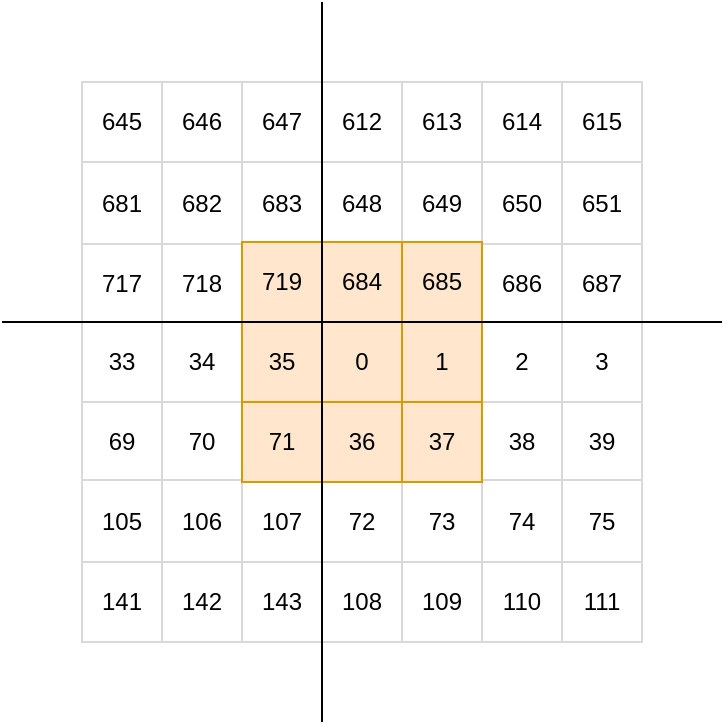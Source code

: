 <mxfile version="17.4.6" type="device"><diagram id="BiQbuqXu6mQ61mf4uecN" name="Page-1"><mxGraphModel dx="558" dy="324" grid="1" gridSize="10" guides="1" tooltips="1" connect="1" arrows="1" fold="1" page="1" pageScale="1" pageWidth="827" pageHeight="1169" math="0" shadow="0"><root><mxCell id="0"/><mxCell id="1" parent="0"/><mxCell id="veyehHBw5Lt4C_k-lG1a-198" value="" style="shape=table;html=1;whiteSpace=wrap;startSize=0;container=1;collapsible=0;childLayout=tableLayout;strokeColor=#D9D9D9;" vertex="1" parent="1"><mxGeometry x="160" y="160" width="280" height="280" as="geometry"/></mxCell><mxCell id="veyehHBw5Lt4C_k-lG1a-199" value="" style="shape=tableRow;horizontal=0;startSize=0;swimlaneHead=0;swimlaneBody=0;top=0;left=0;bottom=0;right=0;collapsible=0;dropTarget=0;fillColor=none;points=[[0,0.5],[1,0.5]];portConstraint=eastwest;strokeColor=#B5B5B5;" vertex="1" parent="veyehHBw5Lt4C_k-lG1a-198"><mxGeometry width="280" height="40" as="geometry"/></mxCell><mxCell id="veyehHBw5Lt4C_k-lG1a-200" value="645" style="shape=partialRectangle;html=1;whiteSpace=wrap;connectable=0;fillColor=none;top=0;left=0;bottom=0;right=0;overflow=hidden;strokeColor=#B5B5B5;" vertex="1" parent="veyehHBw5Lt4C_k-lG1a-199"><mxGeometry width="40" height="40" as="geometry"><mxRectangle width="40" height="40" as="alternateBounds"/></mxGeometry></mxCell><mxCell id="veyehHBw5Lt4C_k-lG1a-201" value="646" style="shape=partialRectangle;html=1;whiteSpace=wrap;connectable=0;fillColor=none;top=0;left=0;bottom=0;right=0;overflow=hidden;strokeColor=#B5B5B5;" vertex="1" parent="veyehHBw5Lt4C_k-lG1a-199"><mxGeometry x="40" width="40" height="40" as="geometry"><mxRectangle width="40" height="40" as="alternateBounds"/></mxGeometry></mxCell><mxCell id="veyehHBw5Lt4C_k-lG1a-202" value="647" style="shape=partialRectangle;html=1;whiteSpace=wrap;connectable=0;fillColor=none;top=0;left=0;bottom=0;right=0;overflow=hidden;strokeColor=#B5B5B5;" vertex="1" parent="veyehHBw5Lt4C_k-lG1a-199"><mxGeometry x="80" width="40" height="40" as="geometry"><mxRectangle width="40" height="40" as="alternateBounds"/></mxGeometry></mxCell><mxCell id="veyehHBw5Lt4C_k-lG1a-227" value="612" style="shape=partialRectangle;html=1;whiteSpace=wrap;connectable=0;fillColor=none;top=0;left=0;bottom=0;right=0;overflow=hidden;strokeColor=#B5B5B5;" vertex="1" parent="veyehHBw5Lt4C_k-lG1a-199"><mxGeometry x="120" width="40" height="40" as="geometry"><mxRectangle width="40" height="40" as="alternateBounds"/></mxGeometry></mxCell><mxCell id="veyehHBw5Lt4C_k-lG1a-234" value="613" style="shape=partialRectangle;html=1;whiteSpace=wrap;connectable=0;fillColor=none;top=0;left=0;bottom=0;right=0;overflow=hidden;strokeColor=#B5B5B5;" vertex="1" parent="veyehHBw5Lt4C_k-lG1a-199"><mxGeometry x="160" width="40" height="40" as="geometry"><mxRectangle width="40" height="40" as="alternateBounds"/></mxGeometry></mxCell><mxCell id="veyehHBw5Lt4C_k-lG1a-241" value="614" style="shape=partialRectangle;html=1;whiteSpace=wrap;connectable=0;fillColor=none;top=0;left=0;bottom=0;right=0;overflow=hidden;strokeColor=#B5B5B5;" vertex="1" parent="veyehHBw5Lt4C_k-lG1a-199"><mxGeometry x="200" width="40" height="40" as="geometry"><mxRectangle width="40" height="40" as="alternateBounds"/></mxGeometry></mxCell><mxCell id="veyehHBw5Lt4C_k-lG1a-248" value="615" style="shape=partialRectangle;html=1;whiteSpace=wrap;connectable=0;fillColor=none;top=0;left=0;bottom=0;right=0;overflow=hidden;strokeColor=#B5B5B5;" vertex="1" parent="veyehHBw5Lt4C_k-lG1a-199"><mxGeometry x="240" width="40" height="40" as="geometry"><mxRectangle width="40" height="40" as="alternateBounds"/></mxGeometry></mxCell><mxCell id="veyehHBw5Lt4C_k-lG1a-203" value="" style="shape=tableRow;horizontal=0;startSize=0;swimlaneHead=0;swimlaneBody=0;top=0;left=0;bottom=0;right=0;collapsible=0;dropTarget=0;fillColor=none;points=[[0,0.5],[1,0.5]];portConstraint=eastwest;strokeColor=#B5B5B5;" vertex="1" parent="veyehHBw5Lt4C_k-lG1a-198"><mxGeometry y="40" width="280" height="41" as="geometry"/></mxCell><mxCell id="veyehHBw5Lt4C_k-lG1a-204" value="681" style="shape=partialRectangle;html=1;whiteSpace=wrap;connectable=0;fillColor=none;top=0;left=0;bottom=0;right=0;overflow=hidden;strokeColor=#B5B5B5;" vertex="1" parent="veyehHBw5Lt4C_k-lG1a-203"><mxGeometry width="40" height="41" as="geometry"><mxRectangle width="40" height="41" as="alternateBounds"/></mxGeometry></mxCell><mxCell id="veyehHBw5Lt4C_k-lG1a-205" value="682" style="shape=partialRectangle;html=1;whiteSpace=wrap;connectable=0;fillColor=none;top=0;left=0;bottom=0;right=0;overflow=hidden;strokeColor=#B5B5B5;" vertex="1" parent="veyehHBw5Lt4C_k-lG1a-203"><mxGeometry x="40" width="40" height="41" as="geometry"><mxRectangle width="40" height="41" as="alternateBounds"/></mxGeometry></mxCell><mxCell id="veyehHBw5Lt4C_k-lG1a-206" value="683" style="shape=partialRectangle;html=1;whiteSpace=wrap;connectable=0;fillColor=none;top=0;left=0;bottom=0;right=0;overflow=hidden;strokeColor=#B5B5B5;" vertex="1" parent="veyehHBw5Lt4C_k-lG1a-203"><mxGeometry x="80" width="40" height="41" as="geometry"><mxRectangle width="40" height="41" as="alternateBounds"/></mxGeometry></mxCell><mxCell id="veyehHBw5Lt4C_k-lG1a-228" value="648" style="shape=partialRectangle;html=1;whiteSpace=wrap;connectable=0;fillColor=none;top=0;left=0;bottom=0;right=0;overflow=hidden;strokeColor=#B5B5B5;" vertex="1" parent="veyehHBw5Lt4C_k-lG1a-203"><mxGeometry x="120" width="40" height="41" as="geometry"><mxRectangle width="40" height="41" as="alternateBounds"/></mxGeometry></mxCell><mxCell id="veyehHBw5Lt4C_k-lG1a-235" value="649" style="shape=partialRectangle;html=1;whiteSpace=wrap;connectable=0;fillColor=none;top=0;left=0;bottom=0;right=0;overflow=hidden;strokeColor=#B5B5B5;" vertex="1" parent="veyehHBw5Lt4C_k-lG1a-203"><mxGeometry x="160" width="40" height="41" as="geometry"><mxRectangle width="40" height="41" as="alternateBounds"/></mxGeometry></mxCell><mxCell id="veyehHBw5Lt4C_k-lG1a-242" value="650" style="shape=partialRectangle;html=1;whiteSpace=wrap;connectable=0;fillColor=none;top=0;left=0;bottom=0;right=0;overflow=hidden;strokeColor=#B5B5B5;" vertex="1" parent="veyehHBw5Lt4C_k-lG1a-203"><mxGeometry x="200" width="40" height="41" as="geometry"><mxRectangle width="40" height="41" as="alternateBounds"/></mxGeometry></mxCell><mxCell id="veyehHBw5Lt4C_k-lG1a-249" value="651" style="shape=partialRectangle;html=1;whiteSpace=wrap;connectable=0;fillColor=none;top=0;left=0;bottom=0;right=0;overflow=hidden;strokeColor=#B5B5B5;" vertex="1" parent="veyehHBw5Lt4C_k-lG1a-203"><mxGeometry x="240" width="40" height="41" as="geometry"><mxRectangle width="40" height="41" as="alternateBounds"/></mxGeometry></mxCell><mxCell id="veyehHBw5Lt4C_k-lG1a-207" value="" style="shape=tableRow;horizontal=0;startSize=0;swimlaneHead=0;swimlaneBody=0;top=0;left=0;bottom=0;right=0;collapsible=0;dropTarget=0;fillColor=none;points=[[0,0.5],[1,0.5]];portConstraint=eastwest;strokeColor=#B5B5B5;" vertex="1" parent="veyehHBw5Lt4C_k-lG1a-198"><mxGeometry y="81" width="280" height="39" as="geometry"/></mxCell><mxCell id="veyehHBw5Lt4C_k-lG1a-208" value="717" style="shape=partialRectangle;html=1;whiteSpace=wrap;connectable=0;fillColor=none;top=0;left=0;bottom=0;right=0;overflow=hidden;strokeColor=#B5B5B5;" vertex="1" parent="veyehHBw5Lt4C_k-lG1a-207"><mxGeometry width="40" height="39" as="geometry"><mxRectangle width="40" height="39" as="alternateBounds"/></mxGeometry></mxCell><mxCell id="veyehHBw5Lt4C_k-lG1a-209" value="718" style="shape=partialRectangle;html=1;whiteSpace=wrap;connectable=0;fillColor=none;top=0;left=0;bottom=0;right=0;overflow=hidden;strokeColor=#B5B5B5;" vertex="1" parent="veyehHBw5Lt4C_k-lG1a-207"><mxGeometry x="40" width="40" height="39" as="geometry"><mxRectangle width="40" height="39" as="alternateBounds"/></mxGeometry></mxCell><mxCell id="veyehHBw5Lt4C_k-lG1a-210" value="" style="shape=partialRectangle;html=1;whiteSpace=wrap;connectable=0;fillColor=none;top=0;left=0;bottom=0;right=0;overflow=hidden;pointerEvents=1;strokeColor=#B5B5B5;" vertex="1" parent="veyehHBw5Lt4C_k-lG1a-207"><mxGeometry x="80" width="40" height="39" as="geometry"><mxRectangle width="40" height="39" as="alternateBounds"/></mxGeometry></mxCell><mxCell id="veyehHBw5Lt4C_k-lG1a-229" style="shape=partialRectangle;html=1;whiteSpace=wrap;connectable=0;fillColor=none;top=0;left=0;bottom=0;right=0;overflow=hidden;pointerEvents=1;strokeColor=#B5B5B5;" vertex="1" parent="veyehHBw5Lt4C_k-lG1a-207"><mxGeometry x="120" width="40" height="39" as="geometry"><mxRectangle width="40" height="39" as="alternateBounds"/></mxGeometry></mxCell><mxCell id="veyehHBw5Lt4C_k-lG1a-236" style="shape=partialRectangle;html=1;whiteSpace=wrap;connectable=0;fillColor=none;top=0;left=0;bottom=0;right=0;overflow=hidden;pointerEvents=1;strokeColor=#B5B5B5;" vertex="1" parent="veyehHBw5Lt4C_k-lG1a-207"><mxGeometry x="160" width="40" height="39" as="geometry"><mxRectangle width="40" height="39" as="alternateBounds"/></mxGeometry></mxCell><mxCell id="veyehHBw5Lt4C_k-lG1a-243" value="686" style="shape=partialRectangle;html=1;whiteSpace=wrap;connectable=0;fillColor=none;top=0;left=0;bottom=0;right=0;overflow=hidden;pointerEvents=1;strokeColor=#B5B5B5;" vertex="1" parent="veyehHBw5Lt4C_k-lG1a-207"><mxGeometry x="200" width="40" height="39" as="geometry"><mxRectangle width="40" height="39" as="alternateBounds"/></mxGeometry></mxCell><mxCell id="veyehHBw5Lt4C_k-lG1a-250" value="687" style="shape=partialRectangle;html=1;whiteSpace=wrap;connectable=0;fillColor=none;top=0;left=0;bottom=0;right=0;overflow=hidden;pointerEvents=1;strokeColor=#B5B5B5;" vertex="1" parent="veyehHBw5Lt4C_k-lG1a-207"><mxGeometry x="240" width="40" height="39" as="geometry"><mxRectangle width="40" height="39" as="alternateBounds"/></mxGeometry></mxCell><mxCell id="veyehHBw5Lt4C_k-lG1a-211" style="shape=tableRow;horizontal=0;startSize=0;swimlaneHead=0;swimlaneBody=0;top=0;left=0;bottom=0;right=0;collapsible=0;dropTarget=0;fillColor=none;points=[[0,0.5],[1,0.5]];portConstraint=eastwest;strokeColor=#B5B5B5;" vertex="1" parent="veyehHBw5Lt4C_k-lG1a-198"><mxGeometry y="120" width="280" height="40" as="geometry"/></mxCell><mxCell id="veyehHBw5Lt4C_k-lG1a-212" value="33" style="shape=partialRectangle;html=1;whiteSpace=wrap;connectable=0;fillColor=none;top=0;left=0;bottom=0;right=0;overflow=hidden;strokeColor=#B5B5B5;" vertex="1" parent="veyehHBw5Lt4C_k-lG1a-211"><mxGeometry width="40" height="40" as="geometry"><mxRectangle width="40" height="40" as="alternateBounds"/></mxGeometry></mxCell><mxCell id="veyehHBw5Lt4C_k-lG1a-213" value="34" style="shape=partialRectangle;html=1;whiteSpace=wrap;connectable=0;fillColor=none;top=0;left=0;bottom=0;right=0;overflow=hidden;strokeColor=#B5B5B5;" vertex="1" parent="veyehHBw5Lt4C_k-lG1a-211"><mxGeometry x="40" width="40" height="40" as="geometry"><mxRectangle width="40" height="40" as="alternateBounds"/></mxGeometry></mxCell><mxCell id="veyehHBw5Lt4C_k-lG1a-214" style="shape=partialRectangle;html=1;whiteSpace=wrap;connectable=0;fillColor=none;top=0;left=0;bottom=0;right=0;overflow=hidden;pointerEvents=1;strokeColor=#B5B5B5;" vertex="1" parent="veyehHBw5Lt4C_k-lG1a-211"><mxGeometry x="80" width="40" height="40" as="geometry"><mxRectangle width="40" height="40" as="alternateBounds"/></mxGeometry></mxCell><mxCell id="veyehHBw5Lt4C_k-lG1a-230" style="shape=partialRectangle;html=1;whiteSpace=wrap;connectable=0;fillColor=none;top=0;left=0;bottom=0;right=0;overflow=hidden;pointerEvents=1;strokeColor=#B5B5B5;" vertex="1" parent="veyehHBw5Lt4C_k-lG1a-211"><mxGeometry x="120" width="40" height="40" as="geometry"><mxRectangle width="40" height="40" as="alternateBounds"/></mxGeometry></mxCell><mxCell id="veyehHBw5Lt4C_k-lG1a-237" style="shape=partialRectangle;html=1;whiteSpace=wrap;connectable=0;fillColor=none;top=0;left=0;bottom=0;right=0;overflow=hidden;pointerEvents=1;strokeColor=#B5B5B5;" vertex="1" parent="veyehHBw5Lt4C_k-lG1a-211"><mxGeometry x="160" width="40" height="40" as="geometry"><mxRectangle width="40" height="40" as="alternateBounds"/></mxGeometry></mxCell><mxCell id="veyehHBw5Lt4C_k-lG1a-244" value="2" style="shape=partialRectangle;html=1;whiteSpace=wrap;connectable=0;fillColor=none;top=0;left=0;bottom=0;right=0;overflow=hidden;pointerEvents=1;strokeColor=#B5B5B5;" vertex="1" parent="veyehHBw5Lt4C_k-lG1a-211"><mxGeometry x="200" width="40" height="40" as="geometry"><mxRectangle width="40" height="40" as="alternateBounds"/></mxGeometry></mxCell><mxCell id="veyehHBw5Lt4C_k-lG1a-251" value="3" style="shape=partialRectangle;html=1;whiteSpace=wrap;connectable=0;fillColor=none;top=0;left=0;bottom=0;right=0;overflow=hidden;pointerEvents=1;strokeColor=#B5B5B5;" vertex="1" parent="veyehHBw5Lt4C_k-lG1a-211"><mxGeometry x="240" width="40" height="40" as="geometry"><mxRectangle width="40" height="40" as="alternateBounds"/></mxGeometry></mxCell><mxCell id="veyehHBw5Lt4C_k-lG1a-215" style="shape=tableRow;horizontal=0;startSize=0;swimlaneHead=0;swimlaneBody=0;top=0;left=0;bottom=0;right=0;collapsible=0;dropTarget=0;fillColor=none;points=[[0,0.5],[1,0.5]];portConstraint=eastwest;strokeColor=#B5B5B5;" vertex="1" parent="veyehHBw5Lt4C_k-lG1a-198"><mxGeometry y="160" width="280" height="39" as="geometry"/></mxCell><mxCell id="veyehHBw5Lt4C_k-lG1a-216" value="69" style="shape=partialRectangle;html=1;whiteSpace=wrap;connectable=0;fillColor=none;top=0;left=0;bottom=0;right=0;overflow=hidden;strokeColor=#B5B5B5;" vertex="1" parent="veyehHBw5Lt4C_k-lG1a-215"><mxGeometry width="40" height="39" as="geometry"><mxRectangle width="40" height="39" as="alternateBounds"/></mxGeometry></mxCell><mxCell id="veyehHBw5Lt4C_k-lG1a-217" value="70" style="shape=partialRectangle;html=1;whiteSpace=wrap;connectable=0;fillColor=none;top=0;left=0;bottom=0;right=0;overflow=hidden;strokeColor=#B5B5B5;" vertex="1" parent="veyehHBw5Lt4C_k-lG1a-215"><mxGeometry x="40" width="40" height="39" as="geometry"><mxRectangle width="40" height="39" as="alternateBounds"/></mxGeometry></mxCell><mxCell id="veyehHBw5Lt4C_k-lG1a-218" style="shape=partialRectangle;html=1;whiteSpace=wrap;connectable=0;fillColor=none;top=0;left=0;bottom=0;right=0;overflow=hidden;pointerEvents=1;strokeColor=#B5B5B5;" vertex="1" parent="veyehHBw5Lt4C_k-lG1a-215"><mxGeometry x="80" width="40" height="39" as="geometry"><mxRectangle width="40" height="39" as="alternateBounds"/></mxGeometry></mxCell><mxCell id="veyehHBw5Lt4C_k-lG1a-231" style="shape=partialRectangle;html=1;whiteSpace=wrap;connectable=0;fillColor=none;top=0;left=0;bottom=0;right=0;overflow=hidden;pointerEvents=1;strokeColor=#B5B5B5;" vertex="1" parent="veyehHBw5Lt4C_k-lG1a-215"><mxGeometry x="120" width="40" height="39" as="geometry"><mxRectangle width="40" height="39" as="alternateBounds"/></mxGeometry></mxCell><mxCell id="veyehHBw5Lt4C_k-lG1a-238" style="shape=partialRectangle;html=1;whiteSpace=wrap;connectable=0;fillColor=none;top=0;left=0;bottom=0;right=0;overflow=hidden;pointerEvents=1;strokeColor=#B5B5B5;" vertex="1" parent="veyehHBw5Lt4C_k-lG1a-215"><mxGeometry x="160" width="40" height="39" as="geometry"><mxRectangle width="40" height="39" as="alternateBounds"/></mxGeometry></mxCell><mxCell id="veyehHBw5Lt4C_k-lG1a-245" value="38" style="shape=partialRectangle;html=1;whiteSpace=wrap;connectable=0;fillColor=none;top=0;left=0;bottom=0;right=0;overflow=hidden;pointerEvents=1;strokeColor=#B5B5B5;" vertex="1" parent="veyehHBw5Lt4C_k-lG1a-215"><mxGeometry x="200" width="40" height="39" as="geometry"><mxRectangle width="40" height="39" as="alternateBounds"/></mxGeometry></mxCell><mxCell id="veyehHBw5Lt4C_k-lG1a-252" value="39" style="shape=partialRectangle;html=1;whiteSpace=wrap;connectable=0;fillColor=none;top=0;left=0;bottom=0;right=0;overflow=hidden;pointerEvents=1;strokeColor=#B5B5B5;" vertex="1" parent="veyehHBw5Lt4C_k-lG1a-215"><mxGeometry x="240" width="40" height="39" as="geometry"><mxRectangle width="40" height="39" as="alternateBounds"/></mxGeometry></mxCell><mxCell id="veyehHBw5Lt4C_k-lG1a-219" style="shape=tableRow;horizontal=0;startSize=0;swimlaneHead=0;swimlaneBody=0;top=0;left=0;bottom=0;right=0;collapsible=0;dropTarget=0;fillColor=none;points=[[0,0.5],[1,0.5]];portConstraint=eastwest;strokeColor=#B5B5B5;" vertex="1" parent="veyehHBw5Lt4C_k-lG1a-198"><mxGeometry y="199" width="280" height="41" as="geometry"/></mxCell><mxCell id="veyehHBw5Lt4C_k-lG1a-220" value="105" style="shape=partialRectangle;html=1;whiteSpace=wrap;connectable=0;fillColor=none;top=0;left=0;bottom=0;right=0;overflow=hidden;strokeColor=#B5B5B5;" vertex="1" parent="veyehHBw5Lt4C_k-lG1a-219"><mxGeometry width="40" height="41" as="geometry"><mxRectangle width="40" height="41" as="alternateBounds"/></mxGeometry></mxCell><mxCell id="veyehHBw5Lt4C_k-lG1a-221" value="106" style="shape=partialRectangle;html=1;whiteSpace=wrap;connectable=0;fillColor=none;top=0;left=0;bottom=0;right=0;overflow=hidden;strokeColor=#B5B5B5;" vertex="1" parent="veyehHBw5Lt4C_k-lG1a-219"><mxGeometry x="40" width="40" height="41" as="geometry"><mxRectangle width="40" height="41" as="alternateBounds"/></mxGeometry></mxCell><mxCell id="veyehHBw5Lt4C_k-lG1a-222" value="107" style="shape=partialRectangle;html=1;whiteSpace=wrap;connectable=0;fillColor=none;top=0;left=0;bottom=0;right=0;overflow=hidden;pointerEvents=1;strokeColor=#B5B5B5;" vertex="1" parent="veyehHBw5Lt4C_k-lG1a-219"><mxGeometry x="80" width="40" height="41" as="geometry"><mxRectangle width="40" height="41" as="alternateBounds"/></mxGeometry></mxCell><mxCell id="veyehHBw5Lt4C_k-lG1a-232" value="72" style="shape=partialRectangle;html=1;whiteSpace=wrap;connectable=0;fillColor=none;top=0;left=0;bottom=0;right=0;overflow=hidden;pointerEvents=1;strokeColor=#B5B5B5;" vertex="1" parent="veyehHBw5Lt4C_k-lG1a-219"><mxGeometry x="120" width="40" height="41" as="geometry"><mxRectangle width="40" height="41" as="alternateBounds"/></mxGeometry></mxCell><mxCell id="veyehHBw5Lt4C_k-lG1a-239" value="73" style="shape=partialRectangle;html=1;whiteSpace=wrap;connectable=0;fillColor=none;top=0;left=0;bottom=0;right=0;overflow=hidden;pointerEvents=1;strokeColor=#B5B5B5;" vertex="1" parent="veyehHBw5Lt4C_k-lG1a-219"><mxGeometry x="160" width="40" height="41" as="geometry"><mxRectangle width="40" height="41" as="alternateBounds"/></mxGeometry></mxCell><mxCell id="veyehHBw5Lt4C_k-lG1a-246" value="74" style="shape=partialRectangle;html=1;whiteSpace=wrap;connectable=0;fillColor=none;top=0;left=0;bottom=0;right=0;overflow=hidden;pointerEvents=1;strokeColor=#B5B5B5;" vertex="1" parent="veyehHBw5Lt4C_k-lG1a-219"><mxGeometry x="200" width="40" height="41" as="geometry"><mxRectangle width="40" height="41" as="alternateBounds"/></mxGeometry></mxCell><mxCell id="veyehHBw5Lt4C_k-lG1a-253" value="75" style="shape=partialRectangle;html=1;whiteSpace=wrap;connectable=0;fillColor=none;top=0;left=0;bottom=0;right=0;overflow=hidden;pointerEvents=1;strokeColor=#B5B5B5;" vertex="1" parent="veyehHBw5Lt4C_k-lG1a-219"><mxGeometry x="240" width="40" height="41" as="geometry"><mxRectangle width="40" height="41" as="alternateBounds"/></mxGeometry></mxCell><mxCell id="veyehHBw5Lt4C_k-lG1a-223" style="shape=tableRow;horizontal=0;startSize=0;swimlaneHead=0;swimlaneBody=0;top=0;left=0;bottom=0;right=0;collapsible=0;dropTarget=0;fillColor=none;points=[[0,0.5],[1,0.5]];portConstraint=eastwest;strokeColor=#B5B5B5;" vertex="1" parent="veyehHBw5Lt4C_k-lG1a-198"><mxGeometry y="240" width="280" height="40" as="geometry"/></mxCell><mxCell id="veyehHBw5Lt4C_k-lG1a-224" value="141" style="shape=partialRectangle;html=1;whiteSpace=wrap;connectable=0;fillColor=none;top=0;left=0;bottom=0;right=0;overflow=hidden;strokeColor=#B5B5B5;" vertex="1" parent="veyehHBw5Lt4C_k-lG1a-223"><mxGeometry width="40" height="40" as="geometry"><mxRectangle width="40" height="40" as="alternateBounds"/></mxGeometry></mxCell><mxCell id="veyehHBw5Lt4C_k-lG1a-225" value="142" style="shape=partialRectangle;html=1;whiteSpace=wrap;connectable=0;fillColor=none;top=0;left=0;bottom=0;right=0;overflow=hidden;strokeColor=#B5B5B5;" vertex="1" parent="veyehHBw5Lt4C_k-lG1a-223"><mxGeometry x="40" width="40" height="40" as="geometry"><mxRectangle width="40" height="40" as="alternateBounds"/></mxGeometry></mxCell><mxCell id="veyehHBw5Lt4C_k-lG1a-226" value="143" style="shape=partialRectangle;html=1;whiteSpace=wrap;connectable=0;fillColor=none;top=0;left=0;bottom=0;right=0;overflow=hidden;pointerEvents=1;strokeColor=#B5B5B5;" vertex="1" parent="veyehHBw5Lt4C_k-lG1a-223"><mxGeometry x="80" width="40" height="40" as="geometry"><mxRectangle width="40" height="40" as="alternateBounds"/></mxGeometry></mxCell><mxCell id="veyehHBw5Lt4C_k-lG1a-233" value="108" style="shape=partialRectangle;html=1;whiteSpace=wrap;connectable=0;fillColor=none;top=0;left=0;bottom=0;right=0;overflow=hidden;pointerEvents=1;strokeColor=#B5B5B5;" vertex="1" parent="veyehHBw5Lt4C_k-lG1a-223"><mxGeometry x="120" width="40" height="40" as="geometry"><mxRectangle width="40" height="40" as="alternateBounds"/></mxGeometry></mxCell><mxCell id="veyehHBw5Lt4C_k-lG1a-240" value="109" style="shape=partialRectangle;html=1;whiteSpace=wrap;connectable=0;fillColor=none;top=0;left=0;bottom=0;right=0;overflow=hidden;pointerEvents=1;strokeColor=#B5B5B5;" vertex="1" parent="veyehHBw5Lt4C_k-lG1a-223"><mxGeometry x="160" width="40" height="40" as="geometry"><mxRectangle width="40" height="40" as="alternateBounds"/></mxGeometry></mxCell><mxCell id="veyehHBw5Lt4C_k-lG1a-247" value="110" style="shape=partialRectangle;html=1;whiteSpace=wrap;connectable=0;fillColor=none;top=0;left=0;bottom=0;right=0;overflow=hidden;pointerEvents=1;strokeColor=#B5B5B5;" vertex="1" parent="veyehHBw5Lt4C_k-lG1a-223"><mxGeometry x="200" width="40" height="40" as="geometry"><mxRectangle width="40" height="40" as="alternateBounds"/></mxGeometry></mxCell><mxCell id="veyehHBw5Lt4C_k-lG1a-254" value="111" style="shape=partialRectangle;html=1;whiteSpace=wrap;connectable=0;fillColor=none;top=0;left=0;bottom=0;right=0;overflow=hidden;pointerEvents=1;strokeColor=#B5B5B5;" vertex="1" parent="veyehHBw5Lt4C_k-lG1a-223"><mxGeometry x="240" width="40" height="40" as="geometry"><mxRectangle width="40" height="40" as="alternateBounds"/></mxGeometry></mxCell><mxCell id="veyehHBw5Lt4C_k-lG1a-255" value="" style="shape=table;html=1;whiteSpace=wrap;startSize=0;container=1;collapsible=0;childLayout=tableLayout;fillColor=#ffe6cc;strokeColor=#d79b00;" vertex="1" parent="1"><mxGeometry x="240" y="240" width="120" height="120" as="geometry"/></mxCell><mxCell id="veyehHBw5Lt4C_k-lG1a-256" style="shape=tableRow;horizontal=0;startSize=0;swimlaneHead=0;swimlaneBody=0;top=0;left=0;bottom=0;right=0;collapsible=0;dropTarget=0;fillColor=none;points=[[0,0.5],[1,0.5]];portConstraint=eastwest;" vertex="1" parent="veyehHBw5Lt4C_k-lG1a-255"><mxGeometry width="120" height="40" as="geometry"/></mxCell><mxCell id="veyehHBw5Lt4C_k-lG1a-257" value="719" style="shape=partialRectangle;html=1;whiteSpace=wrap;connectable=0;fillColor=none;top=0;left=0;bottom=0;right=0;overflow=hidden;" vertex="1" parent="veyehHBw5Lt4C_k-lG1a-256"><mxGeometry width="40" height="40" as="geometry"><mxRectangle width="40" height="40" as="alternateBounds"/></mxGeometry></mxCell><mxCell id="veyehHBw5Lt4C_k-lG1a-258" value="684" style="shape=partialRectangle;html=1;whiteSpace=wrap;connectable=0;fillColor=none;top=0;left=0;bottom=0;right=0;overflow=hidden;" vertex="1" parent="veyehHBw5Lt4C_k-lG1a-256"><mxGeometry x="40" width="40" height="40" as="geometry"><mxRectangle width="40" height="40" as="alternateBounds"/></mxGeometry></mxCell><mxCell id="veyehHBw5Lt4C_k-lG1a-259" value="685" style="shape=partialRectangle;html=1;whiteSpace=wrap;connectable=0;fillColor=none;top=0;left=0;bottom=0;right=0;overflow=hidden;" vertex="1" parent="veyehHBw5Lt4C_k-lG1a-256"><mxGeometry x="80" width="40" height="40" as="geometry"><mxRectangle width="40" height="40" as="alternateBounds"/></mxGeometry></mxCell><mxCell id="veyehHBw5Lt4C_k-lG1a-260" value="" style="shape=tableRow;horizontal=0;startSize=0;swimlaneHead=0;swimlaneBody=0;top=0;left=0;bottom=0;right=0;collapsible=0;dropTarget=0;fillColor=none;points=[[0,0.5],[1,0.5]];portConstraint=eastwest;" vertex="1" parent="veyehHBw5Lt4C_k-lG1a-255"><mxGeometry y="40" width="120" height="40" as="geometry"/></mxCell><mxCell id="veyehHBw5Lt4C_k-lG1a-261" value="35" style="shape=partialRectangle;html=1;whiteSpace=wrap;connectable=0;fillColor=none;top=0;left=0;bottom=0;right=0;overflow=hidden;" vertex="1" parent="veyehHBw5Lt4C_k-lG1a-260"><mxGeometry width="40" height="40" as="geometry"><mxRectangle width="40" height="40" as="alternateBounds"/></mxGeometry></mxCell><mxCell id="veyehHBw5Lt4C_k-lG1a-262" value="0" style="shape=partialRectangle;html=1;whiteSpace=wrap;connectable=0;fillColor=none;top=0;left=0;bottom=0;right=0;overflow=hidden;" vertex="1" parent="veyehHBw5Lt4C_k-lG1a-260"><mxGeometry x="40" width="40" height="40" as="geometry"><mxRectangle width="40" height="40" as="alternateBounds"/></mxGeometry></mxCell><mxCell id="veyehHBw5Lt4C_k-lG1a-263" value="1" style="shape=partialRectangle;html=1;whiteSpace=wrap;connectable=0;fillColor=none;top=0;left=0;bottom=0;right=0;overflow=hidden;" vertex="1" parent="veyehHBw5Lt4C_k-lG1a-260"><mxGeometry x="80" width="40" height="40" as="geometry"><mxRectangle width="40" height="40" as="alternateBounds"/></mxGeometry></mxCell><mxCell id="veyehHBw5Lt4C_k-lG1a-264" style="shape=tableRow;horizontal=0;startSize=0;swimlaneHead=0;swimlaneBody=0;top=0;left=0;bottom=0;right=0;collapsible=0;dropTarget=0;fillColor=none;points=[[0,0.5],[1,0.5]];portConstraint=eastwest;" vertex="1" parent="veyehHBw5Lt4C_k-lG1a-255"><mxGeometry y="80" width="120" height="40" as="geometry"/></mxCell><mxCell id="veyehHBw5Lt4C_k-lG1a-265" value="71" style="shape=partialRectangle;html=1;whiteSpace=wrap;connectable=0;fillColor=none;top=0;left=0;bottom=0;right=0;overflow=hidden;" vertex="1" parent="veyehHBw5Lt4C_k-lG1a-264"><mxGeometry width="40" height="40" as="geometry"><mxRectangle width="40" height="40" as="alternateBounds"/></mxGeometry></mxCell><mxCell id="veyehHBw5Lt4C_k-lG1a-266" value="36" style="shape=partialRectangle;html=1;whiteSpace=wrap;connectable=0;fillColor=none;top=0;left=0;bottom=0;right=0;overflow=hidden;" vertex="1" parent="veyehHBw5Lt4C_k-lG1a-264"><mxGeometry x="40" width="40" height="40" as="geometry"><mxRectangle width="40" height="40" as="alternateBounds"/></mxGeometry></mxCell><mxCell id="veyehHBw5Lt4C_k-lG1a-267" value="37" style="shape=partialRectangle;html=1;whiteSpace=wrap;connectable=0;fillColor=none;top=0;left=0;bottom=0;right=0;overflow=hidden;" vertex="1" parent="veyehHBw5Lt4C_k-lG1a-264"><mxGeometry x="80" width="40" height="40" as="geometry"><mxRectangle width="40" height="40" as="alternateBounds"/></mxGeometry></mxCell><mxCell id="veyehHBw5Lt4C_k-lG1a-294" value="" style="endArrow=none;html=1;rounded=0;" edge="1" parent="1"><mxGeometry width="50" height="50" relative="1" as="geometry"><mxPoint x="280" y="480" as="sourcePoint"/><mxPoint x="280" y="120" as="targetPoint"/></mxGeometry></mxCell><mxCell id="veyehHBw5Lt4C_k-lG1a-295" value="" style="endArrow=none;html=1;rounded=0;" edge="1" parent="1"><mxGeometry width="50" height="50" relative="1" as="geometry"><mxPoint x="480" y="280" as="sourcePoint"/><mxPoint x="120" y="280" as="targetPoint"/></mxGeometry></mxCell></root></mxGraphModel></diagram></mxfile>
